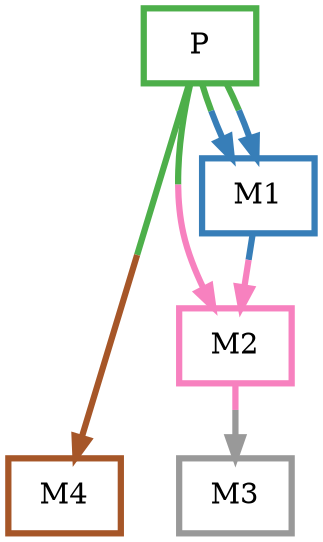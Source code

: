digraph barS {
	{
		rank=same
	0 [shape=box,penwidth=3,colorscheme=set19,color=3,label="P"]
	}
	{
		rank=same
		4 [shape=box,penwidth=3,colorscheme=set19,color=7,label="M4"]
		3 [shape=box,penwidth=3,colorscheme=set19,color=9,label="M3"]
	}
	2 [shape=box,penwidth=3,colorscheme=set19,color=8,label="M2"]
	1 [shape=box,penwidth=3,colorscheme=set19,color=2,label="M1"]
	2 -> 3 [penwidth=3,colorscheme=set19,color="8;0.5:9"]
	1 -> 2 [penwidth=3,colorscheme=set19,color="2;0.5:8"]
	0 -> 2 [penwidth=3,colorscheme=set19,color="3;0.5:8"]
	0 -> 1 [penwidth=3,colorscheme=set19,color="3;0.5:2"]
	0 -> 4 [penwidth=3,colorscheme=set19,color="3;0.5:7"]
	0 -> 1 [penwidth=3,colorscheme=set19,color="3;0.5:2"]
}
